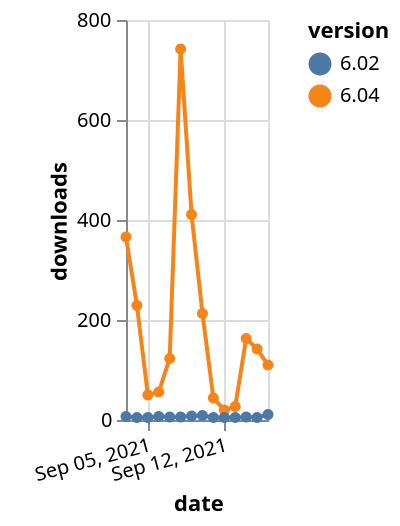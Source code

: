 {"$schema": "https://vega.github.io/schema/vega-lite/v5.json", "description": "A simple bar chart with embedded data.", "data": {"values": [{"date": "2021-09-03", "total": 123643, "delta": 366, "version": "6.04"}, {"date": "2021-09-04", "total": 123872, "delta": 229, "version": "6.04"}, {"date": "2021-09-05", "total": 123922, "delta": 50, "version": "6.04"}, {"date": "2021-09-06", "total": 123978, "delta": 56, "version": "6.04"}, {"date": "2021-09-07", "total": 124101, "delta": 123, "version": "6.04"}, {"date": "2021-09-08", "total": 124843, "delta": 742, "version": "6.04"}, {"date": "2021-09-09", "total": 125254, "delta": 411, "version": "6.04"}, {"date": "2021-09-10", "total": 125467, "delta": 213, "version": "6.04"}, {"date": "2021-09-11", "total": 125511, "delta": 44, "version": "6.04"}, {"date": "2021-09-12", "total": 125531, "delta": 20, "version": "6.04"}, {"date": "2021-09-13", "total": 125558, "delta": 27, "version": "6.04"}, {"date": "2021-09-14", "total": 125721, "delta": 163, "version": "6.04"}, {"date": "2021-09-15", "total": 125863, "delta": 142, "version": "6.04"}, {"date": "2021-09-16", "total": 125973, "delta": 110, "version": "6.04"}, {"date": "2021-09-03", "total": 52357, "delta": 7, "version": "6.02"}, {"date": "2021-09-04", "total": 52362, "delta": 5, "version": "6.02"}, {"date": "2021-09-05", "total": 52367, "delta": 5, "version": "6.02"}, {"date": "2021-09-06", "total": 52374, "delta": 7, "version": "6.02"}, {"date": "2021-09-07", "total": 52380, "delta": 6, "version": "6.02"}, {"date": "2021-09-08", "total": 52386, "delta": 6, "version": "6.02"}, {"date": "2021-09-09", "total": 52394, "delta": 8, "version": "6.02"}, {"date": "2021-09-10", "total": 52403, "delta": 9, "version": "6.02"}, {"date": "2021-09-11", "total": 52408, "delta": 5, "version": "6.02"}, {"date": "2021-09-12", "total": 52413, "delta": 5, "version": "6.02"}, {"date": "2021-09-13", "total": 52418, "delta": 5, "version": "6.02"}, {"date": "2021-09-14", "total": 52424, "delta": 6, "version": "6.02"}, {"date": "2021-09-15", "total": 52429, "delta": 5, "version": "6.02"}, {"date": "2021-09-16", "total": 52440, "delta": 11, "version": "6.02"}]}, "width": "container", "mark": {"type": "line", "point": {"filled": true}}, "encoding": {"x": {"field": "date", "type": "temporal", "timeUnit": "yearmonthdate", "title": "date", "axis": {"labelAngle": -15}}, "y": {"field": "delta", "type": "quantitative", "title": "downloads"}, "color": {"field": "version", "type": "nominal"}, "tooltip": {"field": "delta"}}}
